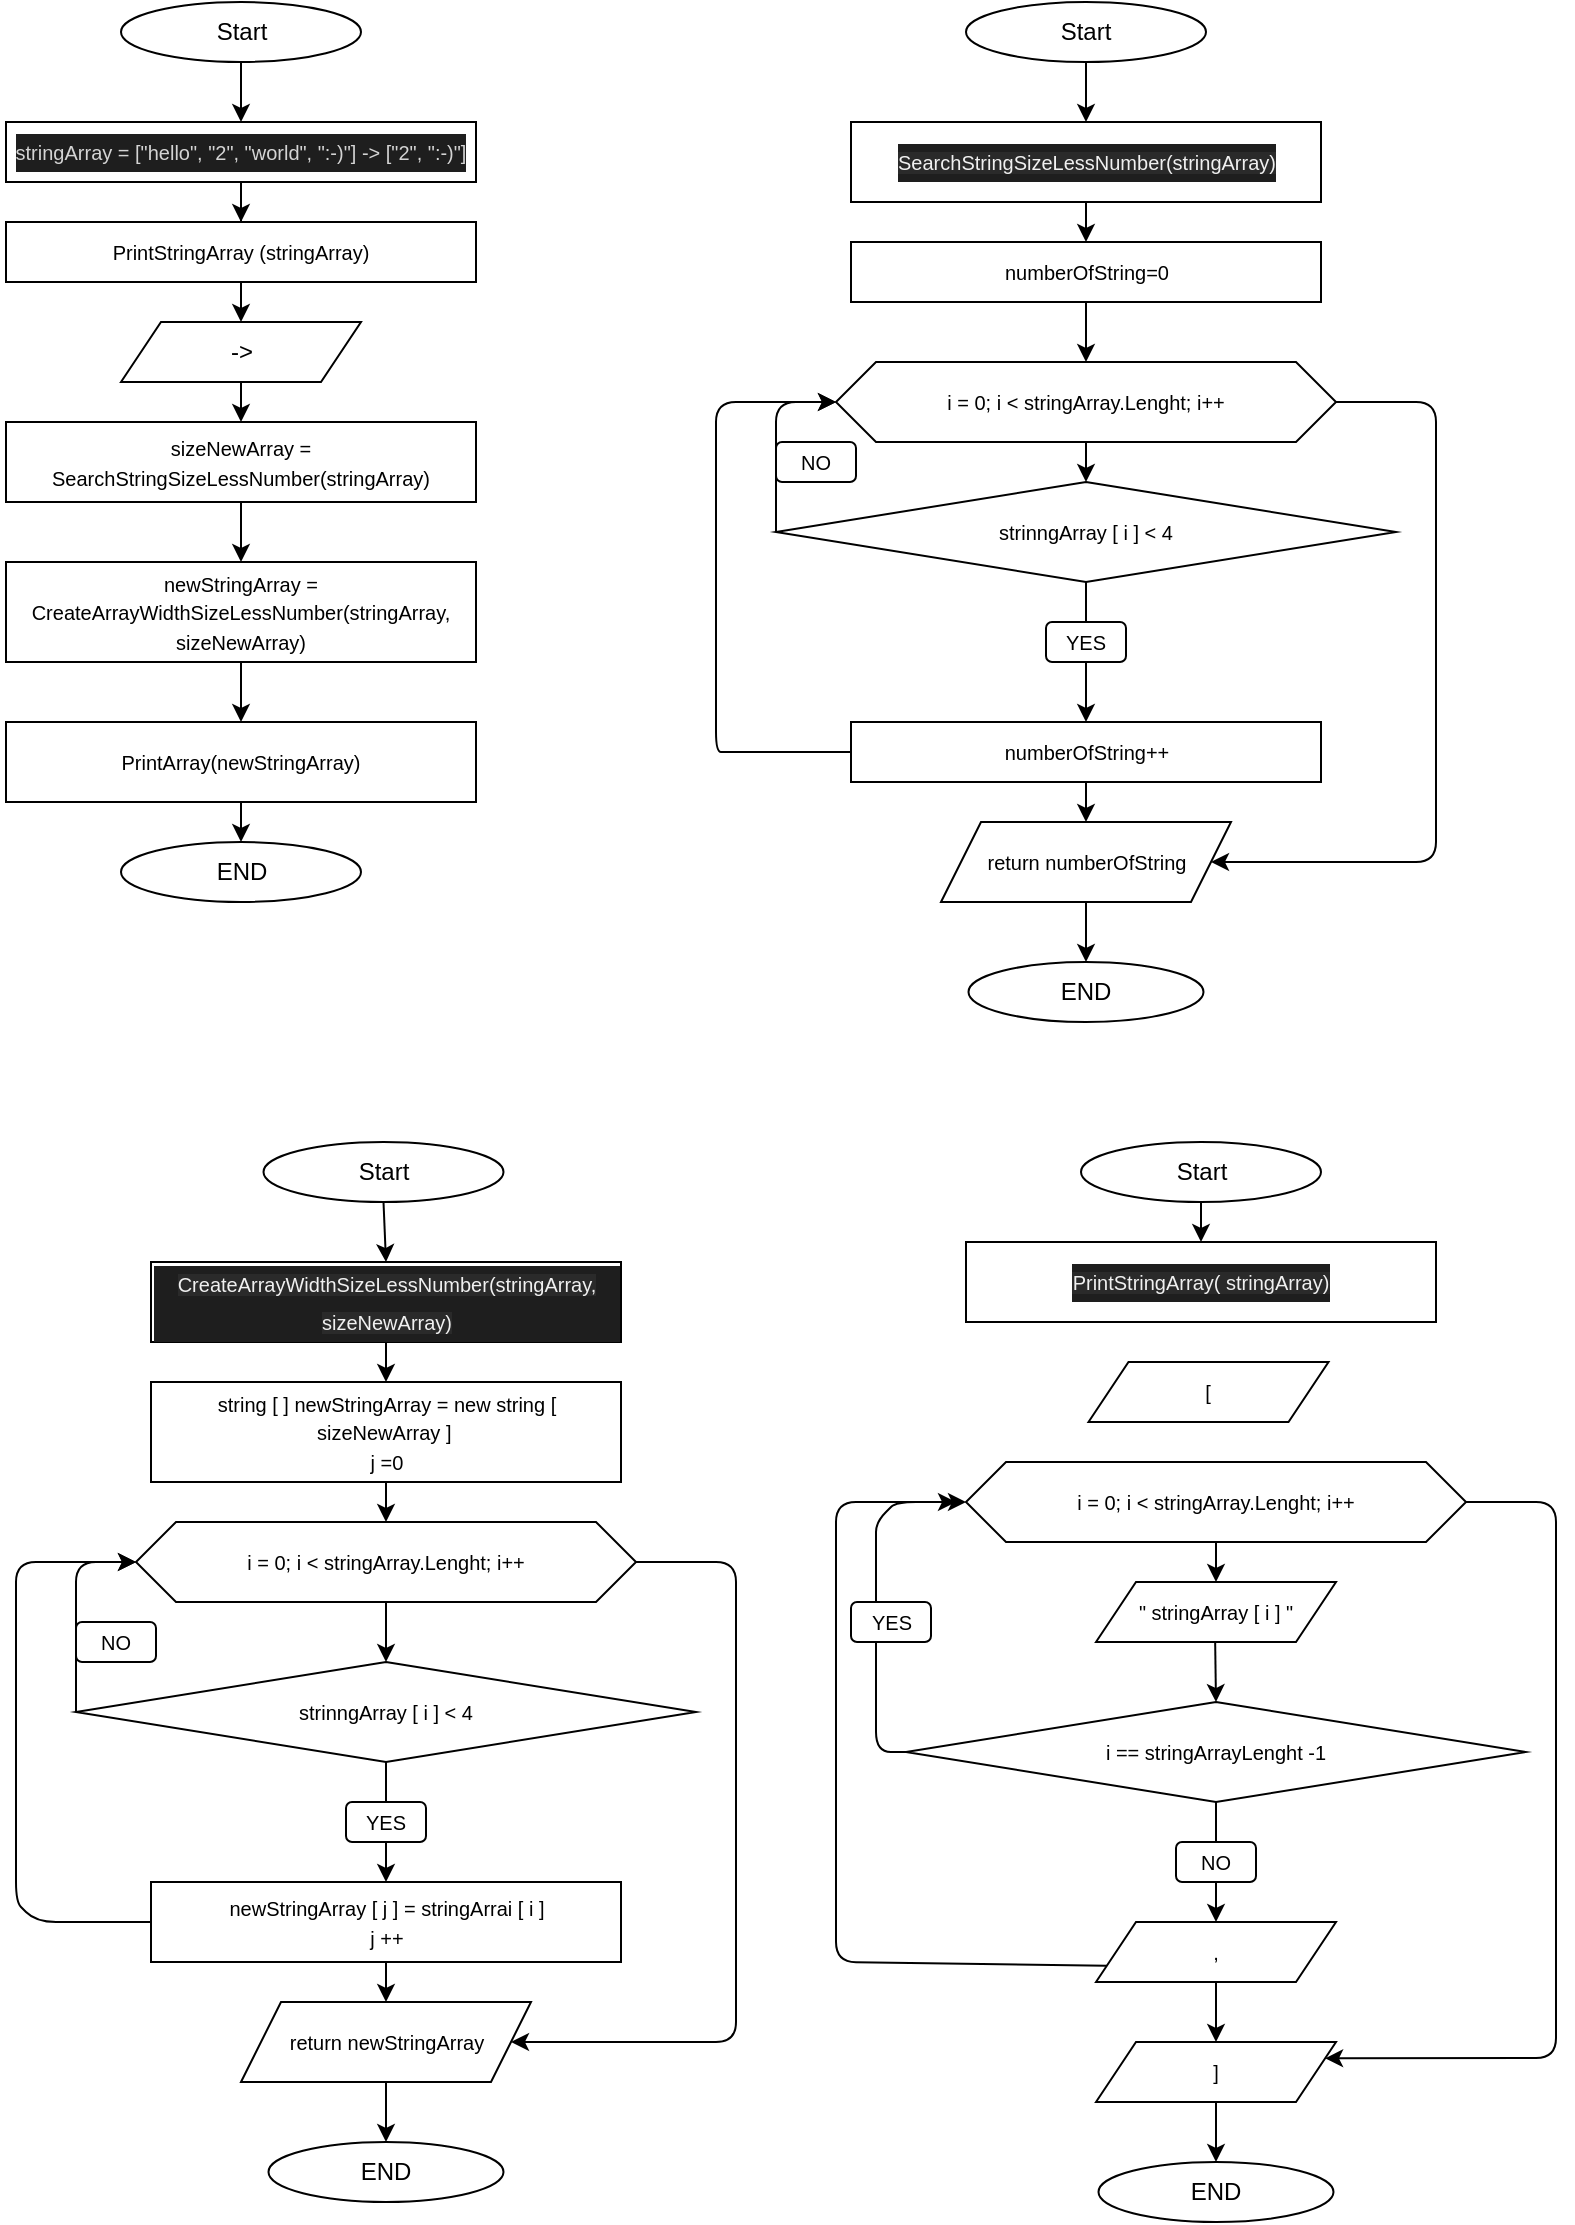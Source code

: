 <mxfile>
    <diagram id="Gq1zBMLreWU--mEMsTK0" name="Страница 1">
        <mxGraphModel dx="562" dy="506" grid="1" gridSize="10" guides="1" tooltips="1" connect="1" arrows="1" fold="1" page="1" pageScale="1" pageWidth="827" pageHeight="1169" math="0" shadow="0">
            <root>
                <mxCell id="0"/>
                <mxCell id="1" parent="0"/>
                <mxCell id="pwhHWoR0LX5bULGE1q8l-13" style="edgeStyle=none;html=1;exitX=0.5;exitY=1;exitDx=0;exitDy=0;entryX=0.5;entryY=0;entryDx=0;entryDy=0;fontFamily=Helvetica;fontSize=12;" edge="1" parent="1" source="2" target="pwhHWoR0LX5bULGE1q8l-2">
                    <mxGeometry relative="1" as="geometry"/>
                </mxCell>
                <mxCell id="2" value="Start" style="ellipse;whiteSpace=wrap;html=1;" vertex="1" parent="1">
                    <mxGeometry x="92.5" y="20" width="120" height="30" as="geometry"/>
                </mxCell>
                <mxCell id="pwhHWoR0LX5bULGE1q8l-14" style="edgeStyle=none;html=1;entryX=0.5;entryY=0;entryDx=0;entryDy=0;fontFamily=Helvetica;fontSize=12;" edge="1" parent="1" source="pwhHWoR0LX5bULGE1q8l-2" target="pwhHWoR0LX5bULGE1q8l-3">
                    <mxGeometry relative="1" as="geometry"/>
                </mxCell>
                <mxCell id="pwhHWoR0LX5bULGE1q8l-15" style="edgeStyle=none;html=1;fontFamily=Helvetica;fontSize=12;" edge="1" parent="1" source="pwhHWoR0LX5bULGE1q8l-2" target="pwhHWoR0LX5bULGE1q8l-4">
                    <mxGeometry relative="1" as="geometry"/>
                </mxCell>
                <mxCell id="pwhHWoR0LX5bULGE1q8l-2" value="&lt;div style=&quot;color: rgb(212 , 212 , 212) ; background-color: rgb(30 , 30 , 30) ; line-height: 19px&quot;&gt;&lt;font style=&quot;font-size: 10px&quot;&gt;stringArray = [&quot;hello&quot;, &quot;2&quot;, &quot;world&quot;, &quot;:-)&quot;] -&amp;gt; [&quot;2&quot;, &quot;:-)&quot;]&lt;/font&gt;&lt;/div&gt;" style="rounded=0;whiteSpace=wrap;html=1;align=center;fontSize=12;" vertex="1" parent="1">
                    <mxGeometry x="35" y="80" width="235" height="30" as="geometry"/>
                </mxCell>
                <mxCell id="pwhHWoR0LX5bULGE1q8l-3" value="&lt;font style=&quot;font-size: 10px&quot;&gt;PrintStringArray (stringArray)&lt;/font&gt;" style="rounded=0;whiteSpace=wrap;html=1;fontSize=12;" vertex="1" parent="1">
                    <mxGeometry x="35" y="130" width="235" height="30" as="geometry"/>
                </mxCell>
                <mxCell id="pwhHWoR0LX5bULGE1q8l-4" value="-&amp;gt;" style="shape=parallelogram;perimeter=parallelogramPerimeter;whiteSpace=wrap;html=1;fixedSize=1;fontSize=12;" vertex="1" parent="1">
                    <mxGeometry x="92.5" y="180" width="120" height="30" as="geometry"/>
                </mxCell>
                <mxCell id="pwhHWoR0LX5bULGE1q8l-24" value="" style="edgeStyle=none;html=1;fontFamily=Helvetica;fontSize=12;" edge="1" parent="1" source="pwhHWoR0LX5bULGE1q8l-5" target="pwhHWoR0LX5bULGE1q8l-6">
                    <mxGeometry relative="1" as="geometry"/>
                </mxCell>
                <mxCell id="pwhHWoR0LX5bULGE1q8l-5" value="&lt;p&gt;&lt;font style=&quot;font-size: 10px&quot;&gt;sizeNewArray = SearchStringSizeLessNumber(stringArray)&lt;/font&gt;&lt;/p&gt;" style="rounded=0;whiteSpace=wrap;html=1;fontSize=12;" vertex="1" parent="1">
                    <mxGeometry x="35" y="230" width="235" height="40" as="geometry"/>
                </mxCell>
                <mxCell id="pwhHWoR0LX5bULGE1q8l-25" value="" style="edgeStyle=none;html=1;fontFamily=Helvetica;fontSize=12;" edge="1" parent="1" source="pwhHWoR0LX5bULGE1q8l-6" target="pwhHWoR0LX5bULGE1q8l-7">
                    <mxGeometry relative="1" as="geometry"/>
                </mxCell>
                <mxCell id="pwhHWoR0LX5bULGE1q8l-6" value="&lt;font style=&quot;font-size: 10px&quot;&gt;newStringArray =&lt;br&gt;CreateArrayWidthSizeLessNumber(stringArray, sizeNewArray)&lt;/font&gt;" style="rounded=0;whiteSpace=wrap;html=1;fontSize=12;" vertex="1" parent="1">
                    <mxGeometry x="35" y="300" width="235" height="50" as="geometry"/>
                </mxCell>
                <mxCell id="pwhHWoR0LX5bULGE1q8l-26" value="" style="edgeStyle=none;html=1;fontFamily=Helvetica;fontSize=12;" edge="1" parent="1" source="pwhHWoR0LX5bULGE1q8l-7" target="pwhHWoR0LX5bULGE1q8l-11">
                    <mxGeometry relative="1" as="geometry"/>
                </mxCell>
                <mxCell id="pwhHWoR0LX5bULGE1q8l-7" value="&lt;font style=&quot;font-size: 10px&quot;&gt;PrintArray(newStringArray)&lt;/font&gt;" style="rounded=0;whiteSpace=wrap;html=1;fontSize=12;" vertex="1" parent="1">
                    <mxGeometry x="35" y="380" width="235" height="40" as="geometry"/>
                </mxCell>
                <mxCell id="pwhHWoR0LX5bULGE1q8l-11" value="END" style="ellipse;whiteSpace=wrap;html=1;" vertex="1" parent="1">
                    <mxGeometry x="92.5" y="440" width="120" height="30" as="geometry"/>
                </mxCell>
                <mxCell id="pwhHWoR0LX5bULGE1q8l-19" value="" style="endArrow=classic;html=1;fontFamily=Helvetica;fontSize=12;exitX=0.5;exitY=1;exitDx=0;exitDy=0;entryX=0.5;entryY=0;entryDx=0;entryDy=0;" edge="1" parent="1" source="pwhHWoR0LX5bULGE1q8l-4" target="pwhHWoR0LX5bULGE1q8l-5">
                    <mxGeometry width="50" height="50" relative="1" as="geometry">
                        <mxPoint x="210" y="310" as="sourcePoint"/>
                        <mxPoint x="260" y="260" as="targetPoint"/>
                    </mxGeometry>
                </mxCell>
                <mxCell id="pwhHWoR0LX5bULGE1q8l-28" style="edgeStyle=none;html=1;exitX=0.5;exitY=1;exitDx=0;exitDy=0;entryX=0.5;entryY=0;entryDx=0;entryDy=0;fontFamily=Helvetica;fontSize=12;" edge="1" source="pwhHWoR0LX5bULGE1q8l-29" target="pwhHWoR0LX5bULGE1q8l-32" parent="1">
                    <mxGeometry relative="1" as="geometry"/>
                </mxCell>
                <mxCell id="pwhHWoR0LX5bULGE1q8l-29" value="Start" style="ellipse;whiteSpace=wrap;html=1;" vertex="1" parent="1">
                    <mxGeometry x="515" y="20" width="120" height="30" as="geometry"/>
                </mxCell>
                <mxCell id="pwhHWoR0LX5bULGE1q8l-30" style="edgeStyle=none;html=1;entryX=0.5;entryY=0;entryDx=0;entryDy=0;fontFamily=Helvetica;fontSize=12;" edge="1" source="pwhHWoR0LX5bULGE1q8l-32" target="pwhHWoR0LX5bULGE1q8l-33" parent="1">
                    <mxGeometry relative="1" as="geometry"/>
                </mxCell>
                <mxCell id="pwhHWoR0LX5bULGE1q8l-32" value="&lt;div style=&quot;color: rgb(212 , 212 , 212) ; background-color: rgb(30 , 30 , 30) ; line-height: 19px&quot;&gt;&lt;span style=&quot;color: rgb(240 , 240 , 240) ; font-size: 10px ; background-color: rgb(42 , 42 , 42)&quot;&gt;SearchStringSizeLessNumber(stringArray)&lt;/span&gt;&lt;br&gt;&lt;/div&gt;" style="rounded=0;whiteSpace=wrap;html=1;align=center;fontSize=12;" vertex="1" parent="1">
                    <mxGeometry x="457.5" y="80" width="235" height="40" as="geometry"/>
                </mxCell>
                <mxCell id="pwhHWoR0LX5bULGE1q8l-52" value="" style="edgeStyle=none;html=1;fontFamily=Helvetica;fontSize=10;" edge="1" parent="1" source="pwhHWoR0LX5bULGE1q8l-33" target="pwhHWoR0LX5bULGE1q8l-44">
                    <mxGeometry relative="1" as="geometry"/>
                </mxCell>
                <mxCell id="pwhHWoR0LX5bULGE1q8l-33" value="&lt;font style=&quot;font-size: 10px&quot;&gt;numberOfString=0&lt;/font&gt;" style="rounded=0;whiteSpace=wrap;html=1;fontSize=12;" vertex="1" parent="1">
                    <mxGeometry x="457.5" y="140" width="235" height="30" as="geometry"/>
                </mxCell>
                <mxCell id="pwhHWoR0LX5bULGE1q8l-37" value="" style="edgeStyle=none;html=1;fontFamily=Helvetica;fontSize=12;" edge="1" parent="1">
                    <mxGeometry relative="1" as="geometry">
                        <mxPoint x="558" y="370" as="sourcePoint"/>
                        <mxPoint x="558" y="370" as="targetPoint"/>
                    </mxGeometry>
                </mxCell>
                <mxCell id="pwhHWoR0LX5bULGE1q8l-42" value="END" style="ellipse;whiteSpace=wrap;html=1;" vertex="1" parent="1">
                    <mxGeometry x="516.25" y="500" width="117.5" height="30" as="geometry"/>
                </mxCell>
                <mxCell id="pwhHWoR0LX5bULGE1q8l-53" value="" style="edgeStyle=none;html=1;fontFamily=Helvetica;fontSize=10;" edge="1" parent="1" source="pwhHWoR0LX5bULGE1q8l-44" target="pwhHWoR0LX5bULGE1q8l-45">
                    <mxGeometry relative="1" as="geometry"/>
                </mxCell>
                <mxCell id="pwhHWoR0LX5bULGE1q8l-44" value="i = 0; i &amp;lt; stringArray.Lenght; i++" style="shape=hexagon;perimeter=hexagonPerimeter2;whiteSpace=wrap;html=1;fixedSize=1;fontFamily=Helvetica;fontSize=10;" vertex="1" parent="1">
                    <mxGeometry x="450" y="200" width="250" height="40" as="geometry"/>
                </mxCell>
                <mxCell id="pwhHWoR0LX5bULGE1q8l-45" value="strinngArray [ i ] &amp;lt; 4" style="rhombus;whiteSpace=wrap;html=1;fontFamily=Helvetica;fontSize=10;" vertex="1" parent="1">
                    <mxGeometry x="420" y="260" width="310" height="50" as="geometry"/>
                </mxCell>
                <mxCell id="pwhHWoR0LX5bULGE1q8l-58" value="" style="edgeStyle=none;html=1;fontFamily=Helvetica;fontSize=10;" edge="1" parent="1" source="pwhHWoR0LX5bULGE1q8l-46" target="pwhHWoR0LX5bULGE1q8l-47">
                    <mxGeometry relative="1" as="geometry"/>
                </mxCell>
                <mxCell id="pwhHWoR0LX5bULGE1q8l-46" value="&lt;font style=&quot;font-size: 10px&quot;&gt;numberOfString++&lt;/font&gt;" style="rounded=0;whiteSpace=wrap;html=1;fontSize=12;" vertex="1" parent="1">
                    <mxGeometry x="457.5" y="380" width="235" height="30" as="geometry"/>
                </mxCell>
                <mxCell id="pwhHWoR0LX5bULGE1q8l-69" value="" style="edgeStyle=none;html=1;fontFamily=Helvetica;fontSize=10;" edge="1" parent="1" source="pwhHWoR0LX5bULGE1q8l-47" target="pwhHWoR0LX5bULGE1q8l-42">
                    <mxGeometry relative="1" as="geometry"/>
                </mxCell>
                <mxCell id="pwhHWoR0LX5bULGE1q8l-47" value="return numberOfString" style="shape=parallelogram;perimeter=parallelogramPerimeter;whiteSpace=wrap;html=1;fixedSize=1;fontFamily=Helvetica;fontSize=10;" vertex="1" parent="1">
                    <mxGeometry x="502.5" y="430" width="145" height="40" as="geometry"/>
                </mxCell>
                <mxCell id="pwhHWoR0LX5bULGE1q8l-57" value="" style="endArrow=classic;html=1;fontFamily=Helvetica;fontSize=10;exitX=0.5;exitY=1;exitDx=0;exitDy=0;entryX=0.5;entryY=0;entryDx=0;entryDy=0;startArrow=none;" edge="1" parent="1" source="pwhHWoR0LX5bULGE1q8l-59" target="pwhHWoR0LX5bULGE1q8l-46">
                    <mxGeometry width="50" height="50" relative="1" as="geometry">
                        <mxPoint x="600" y="430" as="sourcePoint"/>
                        <mxPoint x="650" y="380" as="targetPoint"/>
                    </mxGeometry>
                </mxCell>
                <mxCell id="pwhHWoR0LX5bULGE1q8l-61" value="" style="endArrow=classic;html=1;fontFamily=Helvetica;fontSize=10;entryX=0;entryY=0.5;entryDx=0;entryDy=0;exitX=0;exitY=0.5;exitDx=0;exitDy=0;startArrow=none;" edge="1" parent="1" source="pwhHWoR0LX5bULGE1q8l-63" target="pwhHWoR0LX5bULGE1q8l-44">
                    <mxGeometry width="50" height="50" relative="1" as="geometry">
                        <mxPoint x="380" y="290" as="sourcePoint"/>
                        <mxPoint x="470" y="360" as="targetPoint"/>
                        <Array as="points">
                            <mxPoint x="420" y="220"/>
                        </Array>
                    </mxGeometry>
                </mxCell>
                <mxCell id="pwhHWoR0LX5bULGE1q8l-68" value="" style="endArrow=classic;html=1;fontFamily=Helvetica;fontSize=10;exitX=0;exitY=0.5;exitDx=0;exitDy=0;" edge="1" parent="1" source="pwhHWoR0LX5bULGE1q8l-46">
                    <mxGeometry width="50" height="50" relative="1" as="geometry">
                        <mxPoint x="390" y="490" as="sourcePoint"/>
                        <mxPoint x="450" y="220" as="targetPoint"/>
                        <Array as="points">
                            <mxPoint x="400" y="395"/>
                            <mxPoint x="390" y="395"/>
                            <mxPoint x="390" y="220"/>
                        </Array>
                    </mxGeometry>
                </mxCell>
                <mxCell id="pwhHWoR0LX5bULGE1q8l-63" value="NO" style="rounded=1;whiteSpace=wrap;html=1;fontFamily=Helvetica;fontSize=10;" vertex="1" parent="1">
                    <mxGeometry x="420" y="240" width="40" height="20" as="geometry"/>
                </mxCell>
                <mxCell id="pwhHWoR0LX5bULGE1q8l-70" value="" style="endArrow=none;html=1;fontFamily=Helvetica;fontSize=10;entryX=0;entryY=0.5;entryDx=0;entryDy=0;exitX=0;exitY=0.5;exitDx=0;exitDy=0;" edge="1" parent="1" source="pwhHWoR0LX5bULGE1q8l-45" target="pwhHWoR0LX5bULGE1q8l-63">
                    <mxGeometry width="50" height="50" relative="1" as="geometry">
                        <mxPoint x="420" y="300" as="sourcePoint"/>
                        <mxPoint x="450" y="220" as="targetPoint"/>
                        <Array as="points">
                            <mxPoint x="420" y="270"/>
                        </Array>
                    </mxGeometry>
                </mxCell>
                <mxCell id="pwhHWoR0LX5bULGE1q8l-59" value="YES" style="rounded=1;whiteSpace=wrap;html=1;fontFamily=Helvetica;fontSize=10;" vertex="1" parent="1">
                    <mxGeometry x="555" y="330" width="40" height="20" as="geometry"/>
                </mxCell>
                <mxCell id="pwhHWoR0LX5bULGE1q8l-72" value="" style="endArrow=none;html=1;fontFamily=Helvetica;fontSize=10;exitX=0.5;exitY=1;exitDx=0;exitDy=0;entryX=0.5;entryY=0;entryDx=0;entryDy=0;" edge="1" parent="1" source="pwhHWoR0LX5bULGE1q8l-45" target="pwhHWoR0LX5bULGE1q8l-59">
                    <mxGeometry width="50" height="50" relative="1" as="geometry">
                        <mxPoint x="575" y="310" as="sourcePoint"/>
                        <mxPoint x="575" y="400" as="targetPoint"/>
                    </mxGeometry>
                </mxCell>
                <mxCell id="pwhHWoR0LX5bULGE1q8l-74" value="" style="endArrow=classic;html=1;fontFamily=Helvetica;fontSize=10;exitX=1;exitY=0.5;exitDx=0;exitDy=0;entryX=1;entryY=0.5;entryDx=0;entryDy=0;" edge="1" parent="1" source="pwhHWoR0LX5bULGE1q8l-44" target="pwhHWoR0LX5bULGE1q8l-47">
                    <mxGeometry width="50" height="50" relative="1" as="geometry">
                        <mxPoint x="500" y="440" as="sourcePoint"/>
                        <mxPoint x="750" y="460" as="targetPoint"/>
                        <Array as="points">
                            <mxPoint x="750" y="220"/>
                            <mxPoint x="750" y="450"/>
                        </Array>
                    </mxGeometry>
                </mxCell>
                <mxCell id="pwhHWoR0LX5bULGE1q8l-77" style="edgeStyle=none;html=1;exitX=0.5;exitY=1;exitDx=0;exitDy=0;entryX=0.5;entryY=0;entryDx=0;entryDy=0;fontFamily=Helvetica;fontSize=12;" edge="1" source="pwhHWoR0LX5bULGE1q8l-78" target="pwhHWoR0LX5bULGE1q8l-80" parent="1">
                    <mxGeometry relative="1" as="geometry"/>
                </mxCell>
                <mxCell id="pwhHWoR0LX5bULGE1q8l-78" value="Start" style="ellipse;whiteSpace=wrap;html=1;" vertex="1" parent="1">
                    <mxGeometry x="163.75" y="590" width="120" height="30" as="geometry"/>
                </mxCell>
                <mxCell id="pwhHWoR0LX5bULGE1q8l-79" style="edgeStyle=none;html=1;entryX=0.5;entryY=0;entryDx=0;entryDy=0;fontFamily=Helvetica;fontSize=12;" edge="1" source="pwhHWoR0LX5bULGE1q8l-80" target="pwhHWoR0LX5bULGE1q8l-82" parent="1">
                    <mxGeometry relative="1" as="geometry"/>
                </mxCell>
                <mxCell id="pwhHWoR0LX5bULGE1q8l-80" value="&lt;div style=&quot;color: rgb(212 , 212 , 212) ; background-color: rgb(30 , 30 , 30) ; line-height: 19px&quot;&gt;&lt;span style=&quot;color: rgb(240 , 240 , 240) ; font-size: 10px ; background-color: rgb(42 , 42 , 42)&quot;&gt;CreateArrayWidthSizeLessNumber(stringArray, sizeNewArray)&lt;/span&gt;&lt;br&gt;&lt;/div&gt;" style="rounded=0;whiteSpace=wrap;html=1;align=center;fontSize=12;" vertex="1" parent="1">
                    <mxGeometry x="107.5" y="650" width="235" height="40" as="geometry"/>
                </mxCell>
                <mxCell id="pwhHWoR0LX5bULGE1q8l-81" value="" style="edgeStyle=none;html=1;fontFamily=Helvetica;fontSize=10;" edge="1" source="pwhHWoR0LX5bULGE1q8l-82" target="pwhHWoR0LX5bULGE1q8l-86" parent="1">
                    <mxGeometry relative="1" as="geometry"/>
                </mxCell>
                <mxCell id="pwhHWoR0LX5bULGE1q8l-82" value="&lt;font style=&quot;font-size: 10px&quot;&gt;string [ ] newStringArray = new string [ sizeNewArray ]&amp;nbsp;&lt;br&gt;j =0&lt;br&gt;&lt;/font&gt;" style="rounded=0;whiteSpace=wrap;html=1;fontSize=12;" vertex="1" parent="1">
                    <mxGeometry x="107.5" y="710" width="235" height="50" as="geometry"/>
                </mxCell>
                <mxCell id="pwhHWoR0LX5bULGE1q8l-83" value="" style="edgeStyle=none;html=1;fontFamily=Helvetica;fontSize=12;" edge="1" parent="1">
                    <mxGeometry relative="1" as="geometry">
                        <mxPoint x="208" y="960" as="sourcePoint"/>
                        <mxPoint x="208" y="960" as="targetPoint"/>
                    </mxGeometry>
                </mxCell>
                <mxCell id="pwhHWoR0LX5bULGE1q8l-84" value="END" style="ellipse;whiteSpace=wrap;html=1;" vertex="1" parent="1">
                    <mxGeometry x="166.25" y="1090" width="117.5" height="30" as="geometry"/>
                </mxCell>
                <mxCell id="pwhHWoR0LX5bULGE1q8l-85" value="" style="edgeStyle=none;html=1;fontFamily=Helvetica;fontSize=10;" edge="1" source="pwhHWoR0LX5bULGE1q8l-86" target="pwhHWoR0LX5bULGE1q8l-87" parent="1">
                    <mxGeometry relative="1" as="geometry"/>
                </mxCell>
                <mxCell id="pwhHWoR0LX5bULGE1q8l-86" value="i = 0; i &amp;lt; stringArray.Lenght; i++" style="shape=hexagon;perimeter=hexagonPerimeter2;whiteSpace=wrap;html=1;fixedSize=1;fontFamily=Helvetica;fontSize=10;" vertex="1" parent="1">
                    <mxGeometry x="100" y="780" width="250" height="40" as="geometry"/>
                </mxCell>
                <mxCell id="pwhHWoR0LX5bULGE1q8l-87" value="strinngArray [ i ] &amp;lt; 4" style="rhombus;whiteSpace=wrap;html=1;fontFamily=Helvetica;fontSize=10;" vertex="1" parent="1">
                    <mxGeometry x="70" y="850" width="310" height="50" as="geometry"/>
                </mxCell>
                <mxCell id="pwhHWoR0LX5bULGE1q8l-88" value="" style="edgeStyle=none;html=1;fontFamily=Helvetica;fontSize=10;" edge="1" source="pwhHWoR0LX5bULGE1q8l-89" target="pwhHWoR0LX5bULGE1q8l-91" parent="1">
                    <mxGeometry relative="1" as="geometry"/>
                </mxCell>
                <mxCell id="pwhHWoR0LX5bULGE1q8l-89" value="&lt;font style=&quot;font-size: 10px&quot;&gt;newStringArray [ j ] = stringArrai [ i ]&lt;br&gt;j ++&lt;br&gt;&lt;/font&gt;" style="rounded=0;whiteSpace=wrap;html=1;fontSize=12;" vertex="1" parent="1">
                    <mxGeometry x="107.5" y="960" width="235" height="40" as="geometry"/>
                </mxCell>
                <mxCell id="pwhHWoR0LX5bULGE1q8l-90" value="" style="edgeStyle=none;html=1;fontFamily=Helvetica;fontSize=10;" edge="1" source="pwhHWoR0LX5bULGE1q8l-91" target="pwhHWoR0LX5bULGE1q8l-84" parent="1">
                    <mxGeometry relative="1" as="geometry"/>
                </mxCell>
                <mxCell id="pwhHWoR0LX5bULGE1q8l-91" value="return newStringArray" style="shape=parallelogram;perimeter=parallelogramPerimeter;whiteSpace=wrap;html=1;fixedSize=1;fontFamily=Helvetica;fontSize=10;" vertex="1" parent="1">
                    <mxGeometry x="152.5" y="1020" width="145" height="40" as="geometry"/>
                </mxCell>
                <mxCell id="pwhHWoR0LX5bULGE1q8l-92" value="" style="endArrow=classic;html=1;fontFamily=Helvetica;fontSize=10;exitX=0.5;exitY=1;exitDx=0;exitDy=0;entryX=0.5;entryY=0;entryDx=0;entryDy=0;startArrow=none;" edge="1" source="pwhHWoR0LX5bULGE1q8l-97" target="pwhHWoR0LX5bULGE1q8l-89" parent="1">
                    <mxGeometry width="50" height="50" relative="1" as="geometry">
                        <mxPoint x="250" y="1020" as="sourcePoint"/>
                        <mxPoint x="300" y="970" as="targetPoint"/>
                    </mxGeometry>
                </mxCell>
                <mxCell id="pwhHWoR0LX5bULGE1q8l-93" value="" style="endArrow=classic;html=1;fontFamily=Helvetica;fontSize=10;entryX=0;entryY=0.5;entryDx=0;entryDy=0;exitX=0;exitY=0.5;exitDx=0;exitDy=0;startArrow=none;" edge="1" source="pwhHWoR0LX5bULGE1q8l-95" target="pwhHWoR0LX5bULGE1q8l-86" parent="1">
                    <mxGeometry width="50" height="50" relative="1" as="geometry">
                        <mxPoint x="30" y="880" as="sourcePoint"/>
                        <mxPoint x="120" y="950" as="targetPoint"/>
                        <Array as="points">
                            <mxPoint x="70" y="800"/>
                        </Array>
                    </mxGeometry>
                </mxCell>
                <mxCell id="pwhHWoR0LX5bULGE1q8l-94" value="" style="endArrow=classic;html=1;fontFamily=Helvetica;fontSize=10;exitX=0;exitY=0.5;exitDx=0;exitDy=0;" edge="1" source="pwhHWoR0LX5bULGE1q8l-89" parent="1">
                    <mxGeometry width="50" height="50" relative="1" as="geometry">
                        <mxPoint x="40" y="1080" as="sourcePoint"/>
                        <mxPoint x="100" y="800" as="targetPoint"/>
                        <Array as="points">
                            <mxPoint x="50" y="980"/>
                            <mxPoint x="40" y="970"/>
                            <mxPoint x="40" y="800"/>
                        </Array>
                    </mxGeometry>
                </mxCell>
                <mxCell id="pwhHWoR0LX5bULGE1q8l-95" value="NO" style="rounded=1;whiteSpace=wrap;html=1;fontFamily=Helvetica;fontSize=10;" vertex="1" parent="1">
                    <mxGeometry x="70" y="830" width="40" height="20" as="geometry"/>
                </mxCell>
                <mxCell id="pwhHWoR0LX5bULGE1q8l-96" value="" style="endArrow=none;html=1;fontFamily=Helvetica;fontSize=10;entryX=0;entryY=0.5;entryDx=0;entryDy=0;exitX=0;exitY=0.5;exitDx=0;exitDy=0;" edge="1" source="pwhHWoR0LX5bULGE1q8l-87" target="pwhHWoR0LX5bULGE1q8l-95" parent="1">
                    <mxGeometry width="50" height="50" relative="1" as="geometry">
                        <mxPoint x="70" y="890" as="sourcePoint"/>
                        <mxPoint x="100" y="810" as="targetPoint"/>
                        <Array as="points">
                            <mxPoint x="70" y="860"/>
                        </Array>
                    </mxGeometry>
                </mxCell>
                <mxCell id="pwhHWoR0LX5bULGE1q8l-97" value="YES" style="rounded=1;whiteSpace=wrap;html=1;fontFamily=Helvetica;fontSize=10;" vertex="1" parent="1">
                    <mxGeometry x="205" y="920" width="40" height="20" as="geometry"/>
                </mxCell>
                <mxCell id="pwhHWoR0LX5bULGE1q8l-98" value="" style="endArrow=none;html=1;fontFamily=Helvetica;fontSize=10;exitX=0.5;exitY=1;exitDx=0;exitDy=0;entryX=0.5;entryY=0;entryDx=0;entryDy=0;" edge="1" source="pwhHWoR0LX5bULGE1q8l-87" target="pwhHWoR0LX5bULGE1q8l-97" parent="1">
                    <mxGeometry width="50" height="50" relative="1" as="geometry">
                        <mxPoint x="225" y="900" as="sourcePoint"/>
                        <mxPoint x="225" y="990" as="targetPoint"/>
                    </mxGeometry>
                </mxCell>
                <mxCell id="pwhHWoR0LX5bULGE1q8l-99" value="" style="endArrow=classic;html=1;fontFamily=Helvetica;fontSize=10;exitX=1;exitY=0.5;exitDx=0;exitDy=0;entryX=1;entryY=0.5;entryDx=0;entryDy=0;" edge="1" source="pwhHWoR0LX5bULGE1q8l-86" target="pwhHWoR0LX5bULGE1q8l-91" parent="1">
                    <mxGeometry width="50" height="50" relative="1" as="geometry">
                        <mxPoint x="150" y="1030" as="sourcePoint"/>
                        <mxPoint x="400" y="1050" as="targetPoint"/>
                        <Array as="points">
                            <mxPoint x="400" y="800"/>
                            <mxPoint x="400" y="1040"/>
                        </Array>
                    </mxGeometry>
                </mxCell>
                <mxCell id="pwhHWoR0LX5bULGE1q8l-123" style="edgeStyle=none;html=1;exitX=0.5;exitY=1;exitDx=0;exitDy=0;entryX=0.5;entryY=0;entryDx=0;entryDy=0;fontFamily=Helvetica;fontSize=12;" edge="1" source="pwhHWoR0LX5bULGE1q8l-124" target="pwhHWoR0LX5bULGE1q8l-126" parent="1">
                    <mxGeometry relative="1" as="geometry"/>
                </mxCell>
                <mxCell id="pwhHWoR0LX5bULGE1q8l-124" value="Start" style="ellipse;whiteSpace=wrap;html=1;" vertex="1" parent="1">
                    <mxGeometry x="572.5" y="590" width="120" height="30" as="geometry"/>
                </mxCell>
                <mxCell id="pwhHWoR0LX5bULGE1q8l-126" value="&lt;div style=&quot;color: rgb(212 , 212 , 212) ; background-color: rgb(30 , 30 , 30) ; line-height: 19px&quot;&gt;&lt;span style=&quot;color: rgb(240 , 240 , 240) ; font-size: 10px ; background-color: rgb(42 , 42 , 42)&quot;&gt;PrintStringArray( stringArray)&lt;/span&gt;&lt;br&gt;&lt;/div&gt;" style="rounded=0;whiteSpace=wrap;html=1;align=center;fontSize=12;" vertex="1" parent="1">
                    <mxGeometry x="515" y="640" width="235" height="40" as="geometry"/>
                </mxCell>
                <mxCell id="pwhHWoR0LX5bULGE1q8l-129" value="" style="edgeStyle=none;html=1;fontFamily=Helvetica;fontSize=12;" edge="1" parent="1">
                    <mxGeometry relative="1" as="geometry">
                        <mxPoint x="618" y="1020" as="sourcePoint"/>
                        <mxPoint x="618" y="1020" as="targetPoint"/>
                    </mxGeometry>
                </mxCell>
                <mxCell id="pwhHWoR0LX5bULGE1q8l-130" value="END" style="ellipse;whiteSpace=wrap;html=1;" vertex="1" parent="1">
                    <mxGeometry x="581.25" y="1100" width="117.5" height="30" as="geometry"/>
                </mxCell>
                <mxCell id="pwhHWoR0LX5bULGE1q8l-153" value="" style="edgeStyle=none;html=1;fontFamily=Helvetica;fontSize=10;" edge="1" parent="1" source="pwhHWoR0LX5bULGE1q8l-132" target="pwhHWoR0LX5bULGE1q8l-146">
                    <mxGeometry relative="1" as="geometry"/>
                </mxCell>
                <mxCell id="pwhHWoR0LX5bULGE1q8l-132" value="i = 0; i &amp;lt; stringArray.Lenght; i++" style="shape=hexagon;perimeter=hexagonPerimeter2;whiteSpace=wrap;html=1;fixedSize=1;fontFamily=Helvetica;fontSize=10;" vertex="1" parent="1">
                    <mxGeometry x="515" y="750" width="250" height="40" as="geometry"/>
                </mxCell>
                <mxCell id="pwhHWoR0LX5bULGE1q8l-133" value="i == stringArrayLenght -1" style="rhombus;whiteSpace=wrap;html=1;fontFamily=Helvetica;fontSize=10;" vertex="1" parent="1">
                    <mxGeometry x="485" y="870" width="310" height="50" as="geometry"/>
                </mxCell>
                <mxCell id="pwhHWoR0LX5bULGE1q8l-139" value="" style="endArrow=classic;html=1;fontFamily=Helvetica;fontSize=10;entryX=0;entryY=0.5;entryDx=0;entryDy=0;startArrow=none;exitX=0;exitY=0.5;exitDx=0;exitDy=0;" edge="1" source="pwhHWoR0LX5bULGE1q8l-133" target="pwhHWoR0LX5bULGE1q8l-132" parent="1">
                    <mxGeometry width="50" height="50" relative="1" as="geometry">
                        <mxPoint x="480" y="890" as="sourcePoint"/>
                        <mxPoint x="530" y="1010" as="targetPoint"/>
                        <Array as="points">
                            <mxPoint x="470" y="895"/>
                            <mxPoint x="470" y="840"/>
                            <mxPoint x="470" y="800"/>
                            <mxPoint x="470" y="780"/>
                            <mxPoint x="480" y="770"/>
                        </Array>
                    </mxGeometry>
                </mxCell>
                <mxCell id="pwhHWoR0LX5bULGE1q8l-140" value="" style="endArrow=classic;html=1;fontFamily=Helvetica;fontSize=10;exitX=0;exitY=0.75;exitDx=0;exitDy=0;" edge="1" source="pwhHWoR0LX5bULGE1q8l-150" parent="1">
                    <mxGeometry width="50" height="50" relative="1" as="geometry">
                        <mxPoint x="517.5" y="950" as="sourcePoint"/>
                        <mxPoint x="510" y="770" as="targetPoint"/>
                        <Array as="points">
                            <mxPoint x="450" y="1000"/>
                            <mxPoint x="450" y="940"/>
                            <mxPoint x="450" y="770"/>
                        </Array>
                    </mxGeometry>
                </mxCell>
                <mxCell id="pwhHWoR0LX5bULGE1q8l-151" value="" style="edgeStyle=none;html=1;fontFamily=Helvetica;fontSize=10;" edge="1" parent="1" source="pwhHWoR0LX5bULGE1q8l-143" target="pwhHWoR0LX5bULGE1q8l-150">
                    <mxGeometry relative="1" as="geometry"/>
                </mxCell>
                <mxCell id="pwhHWoR0LX5bULGE1q8l-143" value="NO" style="rounded=1;whiteSpace=wrap;html=1;fontFamily=Helvetica;fontSize=10;" vertex="1" parent="1">
                    <mxGeometry x="620" y="940" width="40" height="20" as="geometry"/>
                </mxCell>
                <mxCell id="pwhHWoR0LX5bULGE1q8l-144" value="" style="endArrow=none;html=1;fontFamily=Helvetica;fontSize=10;exitX=0.5;exitY=1;exitDx=0;exitDy=0;entryX=0.5;entryY=0;entryDx=0;entryDy=0;" edge="1" source="pwhHWoR0LX5bULGE1q8l-133" target="pwhHWoR0LX5bULGE1q8l-143" parent="1">
                    <mxGeometry width="50" height="50" relative="1" as="geometry">
                        <mxPoint x="635" y="960" as="sourcePoint"/>
                        <mxPoint x="635" y="1050" as="targetPoint"/>
                    </mxGeometry>
                </mxCell>
                <mxCell id="pwhHWoR0LX5bULGE1q8l-145" value="" style="endArrow=classic;html=1;fontFamily=Helvetica;fontSize=10;exitX=1;exitY=0.5;exitDx=0;exitDy=0;entryX=1;entryY=0.25;entryDx=0;entryDy=0;" edge="1" source="pwhHWoR0LX5bULGE1q8l-132" target="pwhHWoR0LX5bULGE1q8l-155" parent="1">
                    <mxGeometry width="50" height="50" relative="1" as="geometry">
                        <mxPoint x="560" y="1090" as="sourcePoint"/>
                        <mxPoint x="690" y="1095" as="targetPoint"/>
                        <Array as="points">
                            <mxPoint x="810" y="770"/>
                            <mxPoint x="810" y="860"/>
                            <mxPoint x="810" y="1048"/>
                        </Array>
                    </mxGeometry>
                </mxCell>
                <mxCell id="pwhHWoR0LX5bULGE1q8l-146" value="&quot; stringArray [ i ] &quot;" style="shape=parallelogram;perimeter=parallelogramPerimeter;whiteSpace=wrap;html=1;fixedSize=1;fontFamily=Helvetica;fontSize=10;" vertex="1" parent="1">
                    <mxGeometry x="580" y="810" width="120" height="30" as="geometry"/>
                </mxCell>
                <mxCell id="pwhHWoR0LX5bULGE1q8l-149" value="[" style="shape=parallelogram;perimeter=parallelogramPerimeter;whiteSpace=wrap;html=1;fixedSize=1;fontFamily=Helvetica;fontSize=10;" vertex="1" parent="1">
                    <mxGeometry x="576.25" y="700" width="120" height="30" as="geometry"/>
                </mxCell>
                <mxCell id="pwhHWoR0LX5bULGE1q8l-156" value="" style="edgeStyle=none;html=1;fontFamily=Helvetica;fontSize=10;" edge="1" parent="1" source="pwhHWoR0LX5bULGE1q8l-150" target="pwhHWoR0LX5bULGE1q8l-155">
                    <mxGeometry relative="1" as="geometry"/>
                </mxCell>
                <mxCell id="pwhHWoR0LX5bULGE1q8l-150" value="," style="shape=parallelogram;perimeter=parallelogramPerimeter;whiteSpace=wrap;html=1;fixedSize=1;fontFamily=Helvetica;fontSize=10;" vertex="1" parent="1">
                    <mxGeometry x="580" y="980" width="120" height="30" as="geometry"/>
                </mxCell>
                <mxCell id="pwhHWoR0LX5bULGE1q8l-154" value="" style="edgeStyle=none;html=1;fontFamily=Helvetica;fontSize=10;entryX=0.5;entryY=0;entryDx=0;entryDy=0;" edge="1" parent="1" target="pwhHWoR0LX5bULGE1q8l-133">
                    <mxGeometry relative="1" as="geometry">
                        <mxPoint x="639.58" y="840" as="sourcePoint"/>
                        <mxPoint x="639.58" y="860" as="targetPoint"/>
                    </mxGeometry>
                </mxCell>
                <mxCell id="pwhHWoR0LX5bULGE1q8l-157" value="" style="edgeStyle=none;html=1;fontFamily=Helvetica;fontSize=10;" edge="1" parent="1" source="pwhHWoR0LX5bULGE1q8l-155" target="pwhHWoR0LX5bULGE1q8l-130">
                    <mxGeometry relative="1" as="geometry"/>
                </mxCell>
                <mxCell id="pwhHWoR0LX5bULGE1q8l-155" value="]" style="shape=parallelogram;perimeter=parallelogramPerimeter;whiteSpace=wrap;html=1;fixedSize=1;fontFamily=Helvetica;fontSize=10;" vertex="1" parent="1">
                    <mxGeometry x="580" y="1040" width="120" height="30" as="geometry"/>
                </mxCell>
                <mxCell id="pwhHWoR0LX5bULGE1q8l-158" value="YES" style="rounded=1;whiteSpace=wrap;html=1;fontFamily=Helvetica;fontSize=10;" vertex="1" parent="1">
                    <mxGeometry x="457.5" y="820" width="40" height="20" as="geometry"/>
                </mxCell>
            </root>
        </mxGraphModel>
    </diagram>
    <diagram id="jynQ2OBLAScmR3E9pWvf" name="Страница 2">
        <mxGraphModel dx="478" dy="353" grid="1" gridSize="10" guides="1" tooltips="1" connect="1" arrows="1" fold="1" page="1" pageScale="1" pageWidth="827" pageHeight="1169" math="0" shadow="0">
            <root>
                <mxCell id="ENGfBziv7TYiPik8D8C7-0"/>
                <mxCell id="ENGfBziv7TYiPik8D8C7-1" parent="ENGfBziv7TYiPik8D8C7-0"/>
            </root>
        </mxGraphModel>
    </diagram>
</mxfile>